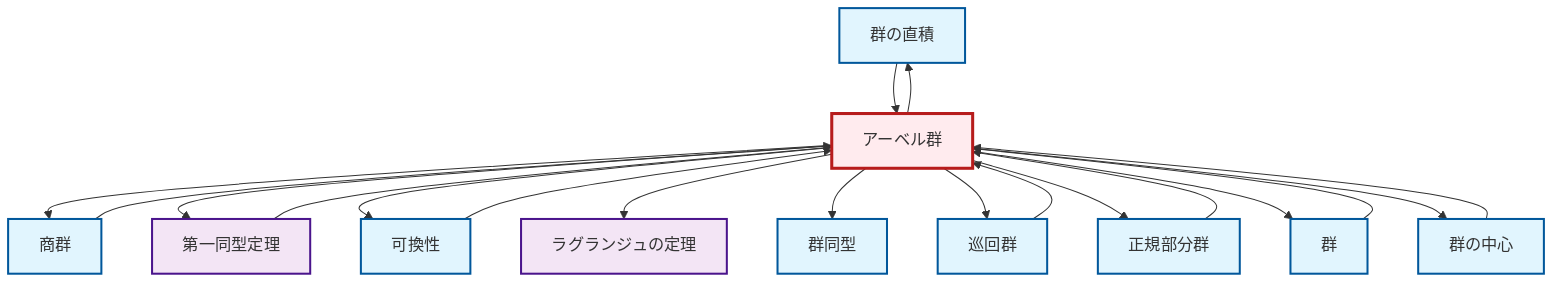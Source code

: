 graph TD
    classDef definition fill:#e1f5fe,stroke:#01579b,stroke-width:2px
    classDef theorem fill:#f3e5f5,stroke:#4a148c,stroke-width:2px
    classDef axiom fill:#fff3e0,stroke:#e65100,stroke-width:2px
    classDef example fill:#e8f5e9,stroke:#1b5e20,stroke-width:2px
    classDef current fill:#ffebee,stroke:#b71c1c,stroke-width:3px
    def-direct-product["群の直積"]:::definition
    def-isomorphism["群同型"]:::definition
    def-quotient-group["商群"]:::definition
    def-normal-subgroup["正規部分群"]:::definition
    def-cyclic-group["巡回群"]:::definition
    def-abelian-group["アーベル群"]:::definition
    def-center-of-group["群の中心"]:::definition
    def-commutativity["可換性"]:::definition
    def-group["群"]:::definition
    thm-lagrange["ラグランジュの定理"]:::theorem
    thm-first-isomorphism["第一同型定理"]:::theorem
    def-quotient-group --> def-abelian-group
    def-group --> def-abelian-group
    def-abelian-group --> def-quotient-group
    def-cyclic-group --> def-abelian-group
    def-normal-subgroup --> def-abelian-group
    def-abelian-group --> thm-first-isomorphism
    def-center-of-group --> def-abelian-group
    def-commutativity --> def-abelian-group
    def-abelian-group --> def-commutativity
    def-abelian-group --> def-direct-product
    def-abelian-group --> thm-lagrange
    thm-first-isomorphism --> def-abelian-group
    def-abelian-group --> def-isomorphism
    def-direct-product --> def-abelian-group
    def-abelian-group --> def-cyclic-group
    def-abelian-group --> def-normal-subgroup
    def-abelian-group --> def-group
    def-abelian-group --> def-center-of-group
    class def-abelian-group current